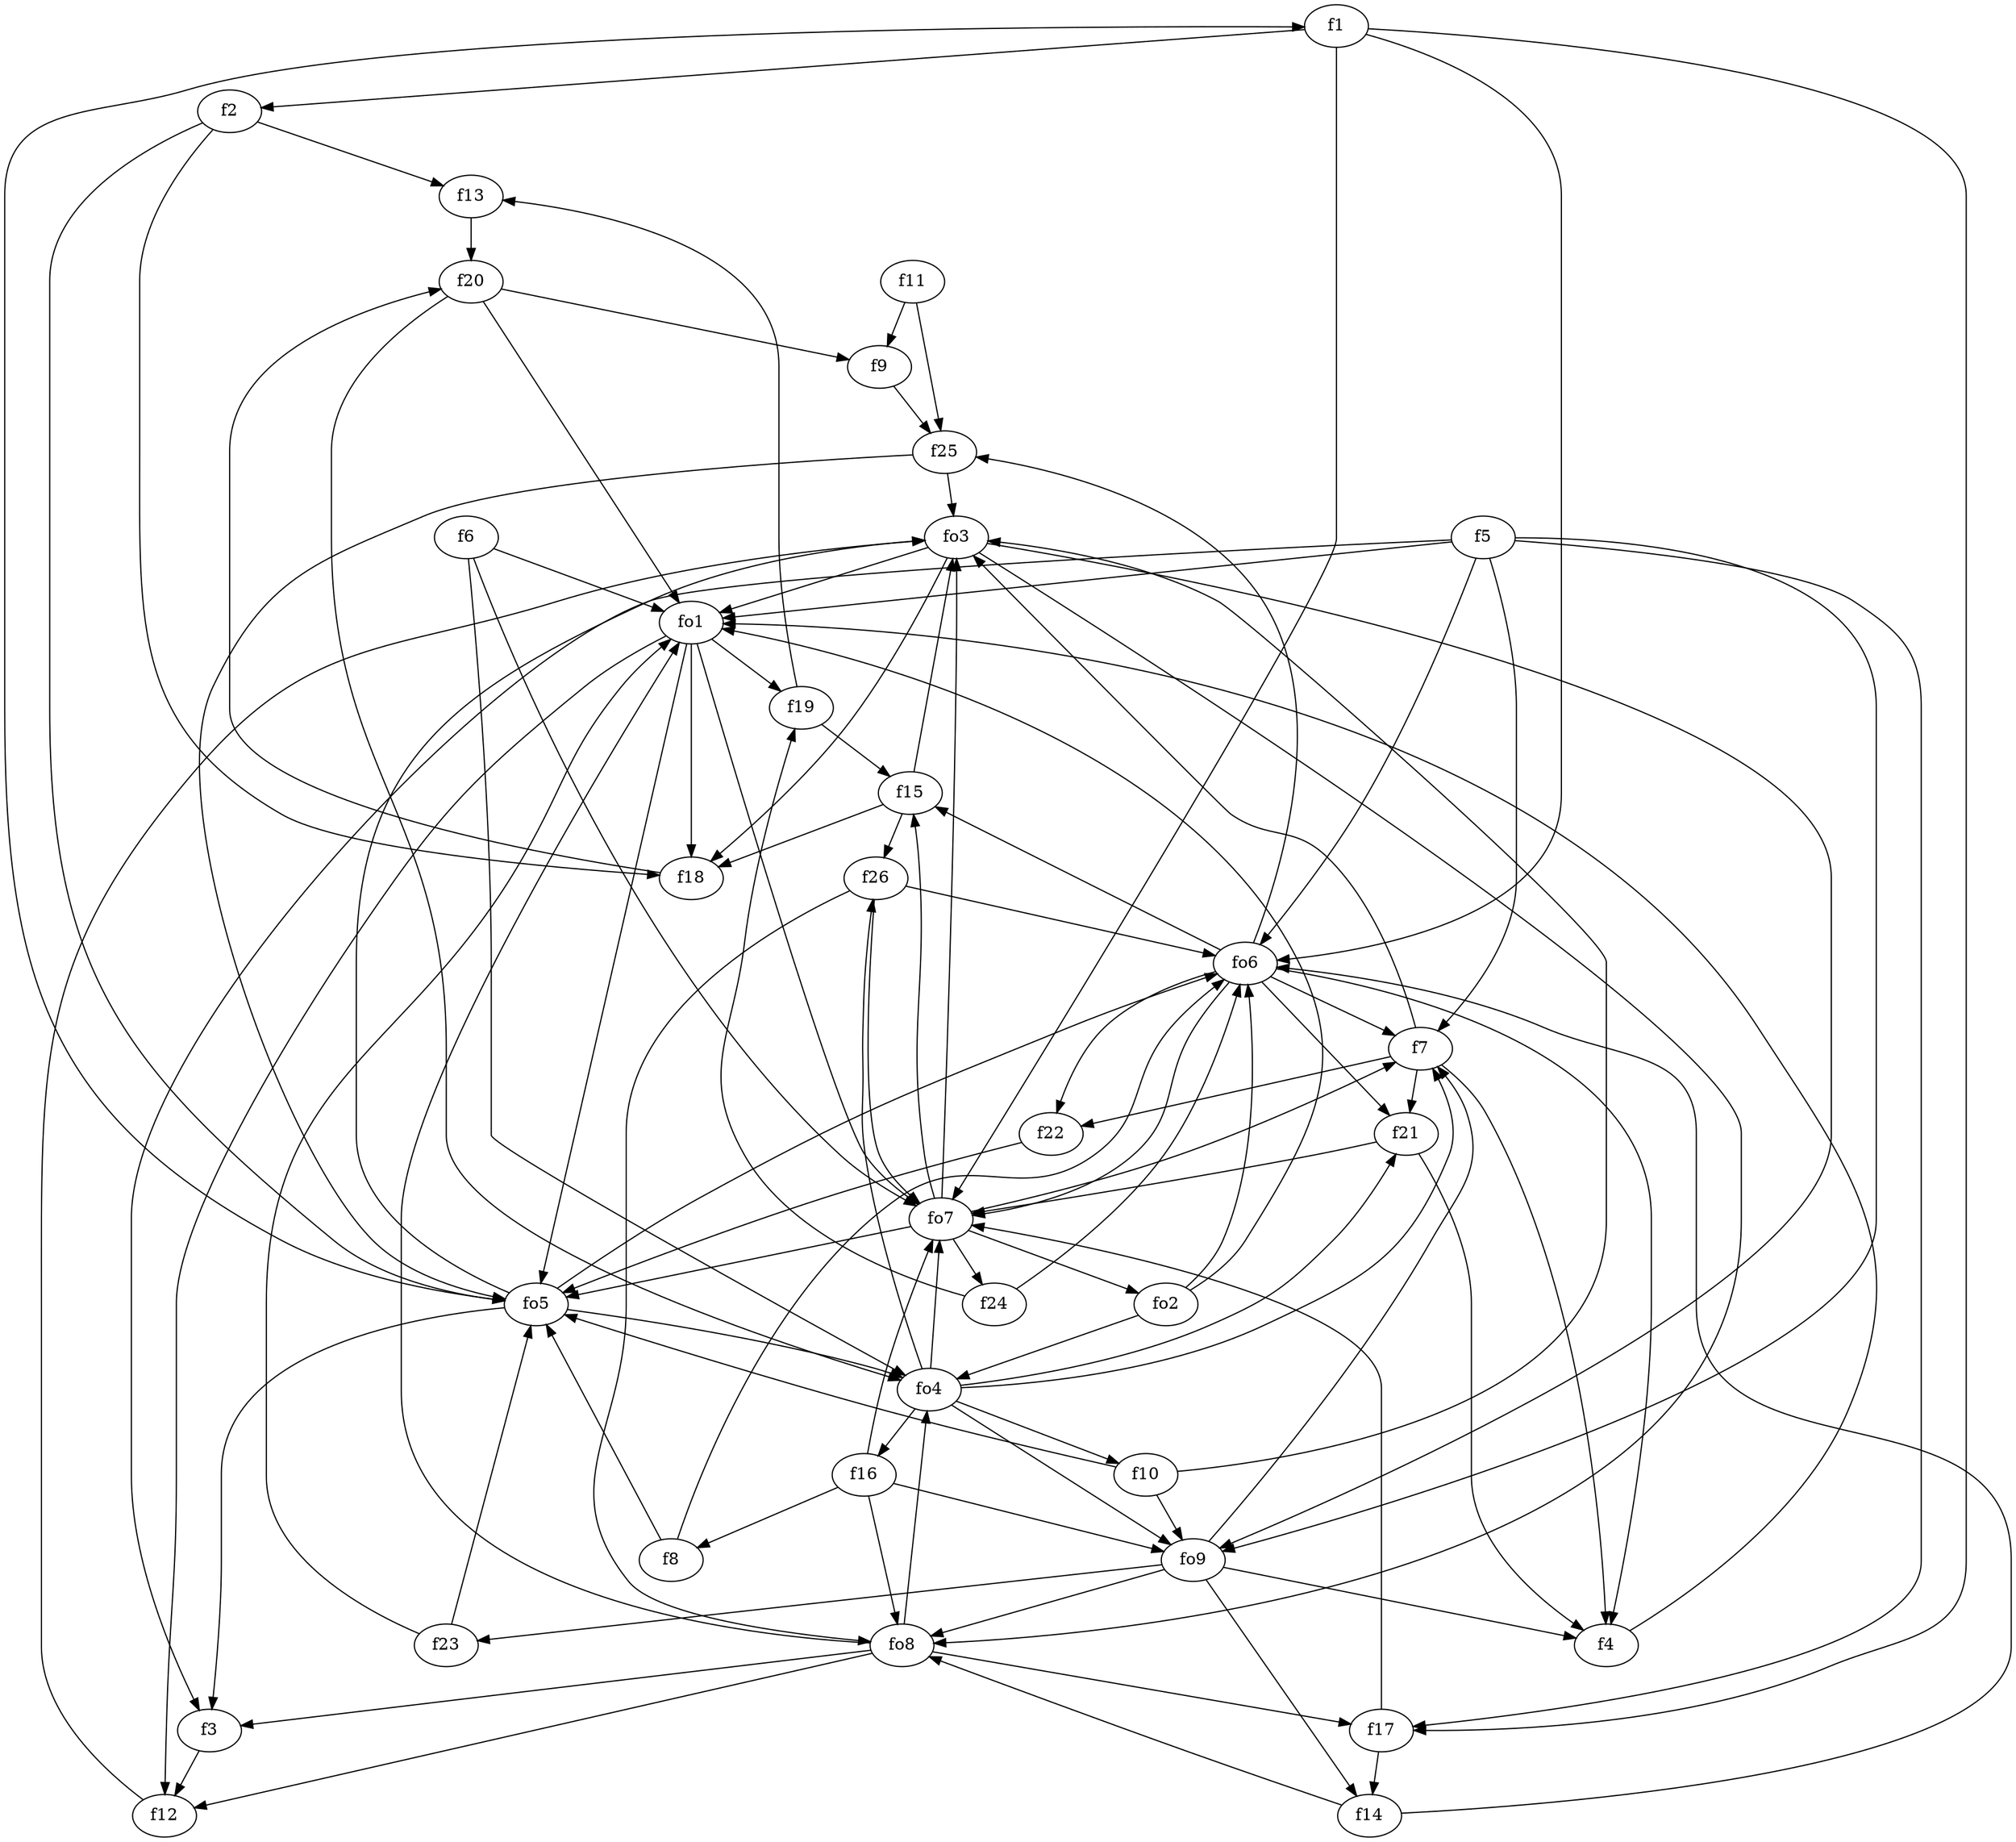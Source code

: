 strict digraph  {
f1;
f2;
f3;
f4;
f5;
f6;
f7;
f8;
f9;
f10;
f11;
f12;
f13;
f14;
f15;
f16;
f17;
f18;
f19;
f20;
f21;
f22;
f23;
f24;
f25;
f26;
fo1;
fo2;
fo3;
fo4;
fo5;
fo6;
fo7;
fo8;
fo9;
f1 -> f2  [weight=2];
f1 -> f17  [weight=2];
f1 -> fo7  [weight=2];
f1 -> fo6  [weight=2];
f2 -> fo5  [weight=2];
f2 -> f13  [weight=2];
f2 -> f18  [weight=2];
f3 -> f12  [weight=2];
f4 -> fo1  [weight=2];
f5 -> fo6  [weight=2];
f5 -> f7  [weight=2];
f5 -> fo9  [weight=2];
f5 -> f3  [weight=2];
f5 -> fo1  [weight=2];
f5 -> f17  [weight=2];
f6 -> fo4  [weight=2];
f6 -> fo7  [weight=2];
f6 -> fo1  [weight=2];
f7 -> fo3  [weight=2];
f7 -> f22  [weight=2];
f7 -> f4  [weight=2];
f7 -> f21  [weight=2];
f8 -> fo6  [weight=2];
f8 -> fo5  [weight=2];
f9 -> f25  [weight=2];
f10 -> fo3  [weight=2];
f10 -> fo5  [weight=2];
f10 -> fo9  [weight=2];
f11 -> f25  [weight=2];
f11 -> f9  [weight=2];
f12 -> fo3  [weight=2];
f13 -> f20  [weight=2];
f14 -> fo6  [weight=2];
f14 -> fo8  [weight=2];
f15 -> f18  [weight=2];
f15 -> f26  [weight=2];
f15 -> fo3  [weight=2];
f16 -> fo9  [weight=2];
f16 -> fo8  [weight=2];
f16 -> f8  [weight=2];
f16 -> fo7  [weight=2];
f17 -> f14  [weight=2];
f17 -> fo7  [weight=2];
f18 -> f20  [weight=2];
f19 -> f13  [weight=2];
f19 -> f15  [weight=2];
f20 -> f9  [weight=2];
f20 -> fo1  [weight=2];
f20 -> fo4  [weight=2];
f21 -> fo7  [weight=2];
f21 -> f4  [weight=2];
f22 -> fo5  [weight=2];
f23 -> fo1  [weight=2];
f23 -> fo5  [weight=2];
f24 -> f19  [weight=2];
f24 -> fo6  [weight=2];
f25 -> fo5  [weight=2];
f25 -> fo3  [weight=2];
f26 -> fo7  [weight=2];
f26 -> fo6  [weight=2];
f26 -> fo8  [weight=2];
fo1 -> f18  [weight=2];
fo1 -> f12  [weight=2];
fo1 -> fo7  [weight=2];
fo1 -> fo5  [weight=2];
fo1 -> f19  [weight=2];
fo2 -> fo1  [weight=2];
fo2 -> fo4  [weight=2];
fo2 -> fo6  [weight=2];
fo3 -> fo1  [weight=2];
fo3 -> fo9  [weight=2];
fo3 -> f18  [weight=2];
fo3 -> fo8  [weight=2];
fo4 -> f7  [weight=2];
fo4 -> fo7  [weight=2];
fo4 -> f10  [weight=2];
fo4 -> f16  [weight=2];
fo4 -> fo9  [weight=2];
fo4 -> f21  [weight=2];
fo4 -> f26  [weight=2];
fo5 -> f1  [weight=2];
fo5 -> f3  [weight=2];
fo5 -> fo4  [weight=2];
fo5 -> fo6  [weight=2];
fo5 -> fo3  [weight=2];
fo6 -> fo7  [weight=2];
fo6 -> f15  [weight=2];
fo6 -> f4  [weight=2];
fo6 -> f7  [weight=2];
fo6 -> f22  [weight=2];
fo6 -> f25  [weight=2];
fo6 -> f21  [weight=2];
fo7 -> f24  [weight=2];
fo7 -> f7  [weight=2];
fo7 -> fo5  [weight=2];
fo7 -> fo2  [weight=2];
fo7 -> f15  [weight=2];
fo7 -> fo3  [weight=2];
fo8 -> f3  [weight=2];
fo8 -> fo1  [weight=2];
fo8 -> fo4  [weight=2];
fo8 -> f12  [weight=2];
fo8 -> f17  [weight=2];
fo9 -> fo8  [weight=2];
fo9 -> f7  [weight=2];
fo9 -> f23  [weight=2];
fo9 -> f4  [weight=2];
fo9 -> f14  [weight=2];
}
